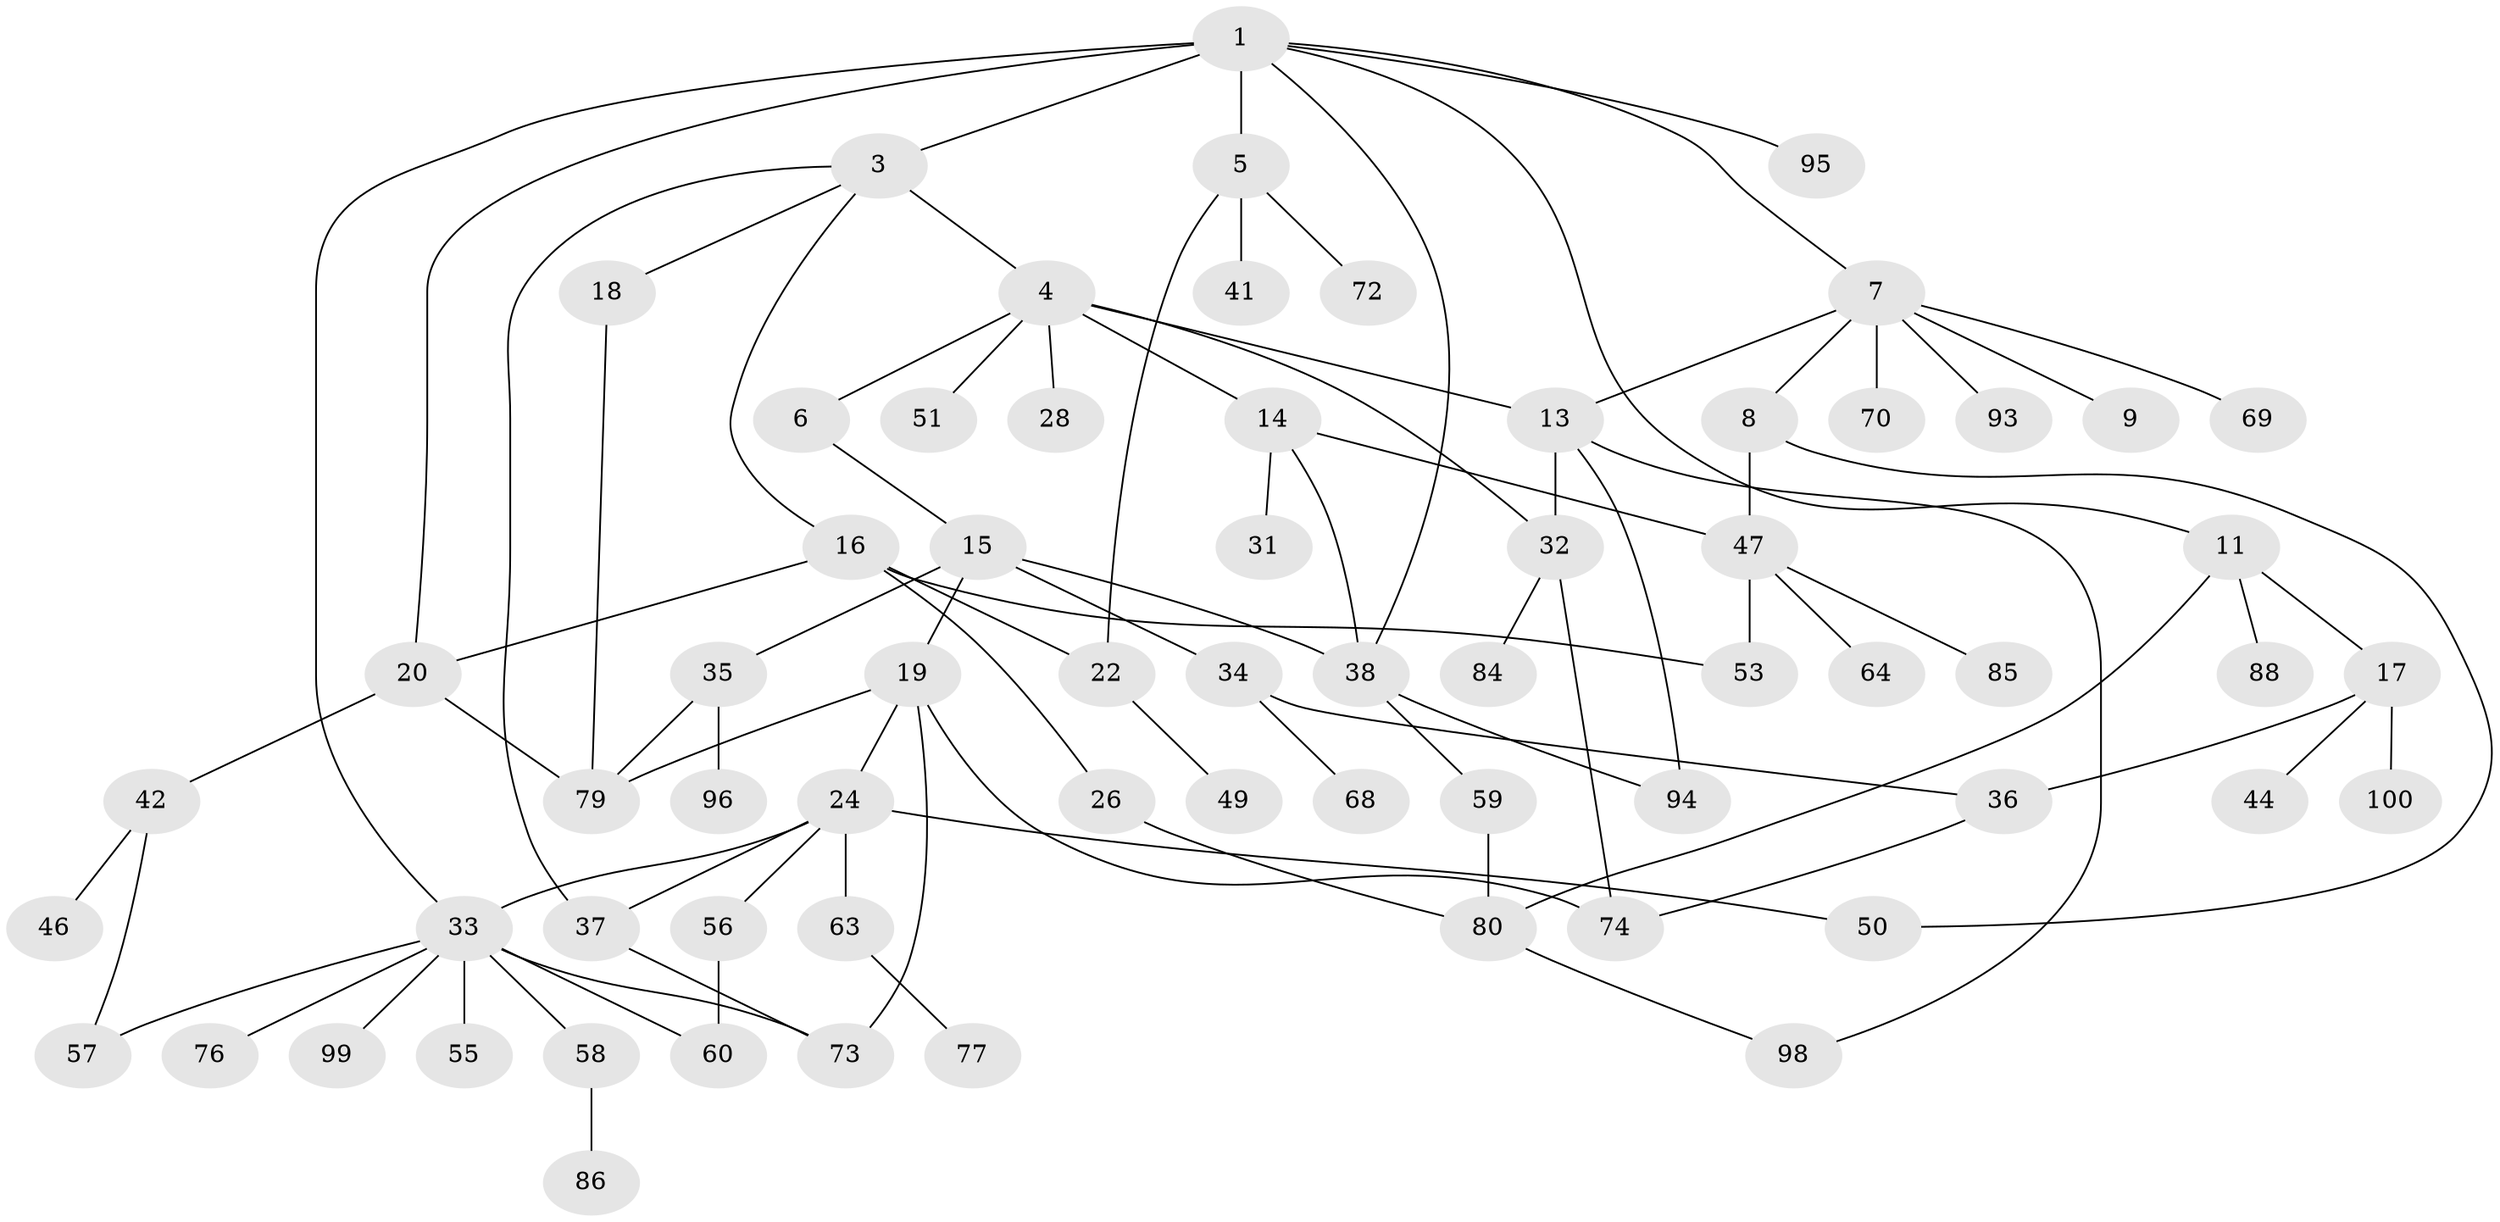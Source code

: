 // original degree distribution, {7: 0.02, 4: 0.11, 6: 0.03, 2: 0.34, 3: 0.18, 1: 0.28, 5: 0.03, 9: 0.01}
// Generated by graph-tools (version 1.1) at 2025/11/02/21/25 10:11:06]
// undirected, 67 vertices, 91 edges
graph export_dot {
graph [start="1"]
  node [color=gray90,style=filled];
  1 [super="+2"];
  3;
  4 [super="+97"];
  5 [super="+10"];
  6;
  7 [super="+52"];
  8;
  9;
  11 [super="+12"];
  13 [super="+21"];
  14 [super="+30"];
  15;
  16 [super="+48"];
  17 [super="+23"];
  18 [super="+62"];
  19 [super="+87"];
  20 [super="+39"];
  22 [super="+25"];
  24 [super="+27"];
  26 [super="+29"];
  28;
  31 [super="+66"];
  32 [super="+43"];
  33 [super="+54"];
  34 [super="+67"];
  35 [super="+75"];
  36 [super="+40"];
  37 [super="+65"];
  38 [super="+89"];
  41;
  42 [super="+45"];
  44 [super="+71"];
  46 [super="+83"];
  47 [super="+81"];
  49;
  50 [super="+78"];
  51;
  53;
  55;
  56;
  57;
  58 [super="+61"];
  59;
  60 [super="+91"];
  63 [super="+92"];
  64;
  68;
  69;
  70;
  72;
  73;
  74 [super="+90"];
  76;
  77;
  79;
  80 [super="+82"];
  84;
  85;
  86;
  88;
  93;
  94;
  95;
  96;
  98;
  99;
  100;
  1 -- 5;
  1 -- 11;
  1 -- 20;
  1 -- 3 [weight=2];
  1 -- 33;
  1 -- 38;
  1 -- 7;
  1 -- 95;
  3 -- 4;
  3 -- 16;
  3 -- 18;
  3 -- 37;
  4 -- 6;
  4 -- 13;
  4 -- 14;
  4 -- 28;
  4 -- 51;
  4 -- 32;
  5 -- 22;
  5 -- 41;
  5 -- 72;
  6 -- 15;
  7 -- 8;
  7 -- 9;
  7 -- 69;
  7 -- 93;
  7 -- 13;
  7 -- 70;
  8 -- 47;
  8 -- 50;
  11 -- 17;
  11 -- 88;
  11 -- 80;
  13 -- 32;
  13 -- 98;
  13 -- 94;
  14 -- 38;
  14 -- 31;
  14 -- 47;
  15 -- 19;
  15 -- 34;
  15 -- 35;
  15 -- 38;
  16 -- 26;
  16 -- 53;
  16 -- 20;
  16 -- 22;
  17 -- 100;
  17 -- 36;
  17 -- 44;
  18 -- 79;
  19 -- 24;
  19 -- 79;
  19 -- 73;
  19 -- 74;
  20 -- 42;
  20 -- 79;
  22 -- 49;
  24 -- 33;
  24 -- 37;
  24 -- 50;
  24 -- 56;
  24 -- 63;
  26 -- 80;
  32 -- 74;
  32 -- 84;
  33 -- 55;
  33 -- 57;
  33 -- 58;
  33 -- 76;
  33 -- 99;
  33 -- 60;
  33 -- 73;
  34 -- 36;
  34 -- 68;
  35 -- 96;
  35 -- 79;
  36 -- 74;
  37 -- 73;
  38 -- 59;
  38 -- 94;
  42 -- 57;
  42 -- 46;
  47 -- 64;
  47 -- 85;
  47 -- 53;
  56 -- 60;
  58 -- 86;
  59 -- 80;
  63 -- 77;
  80 -- 98;
}
